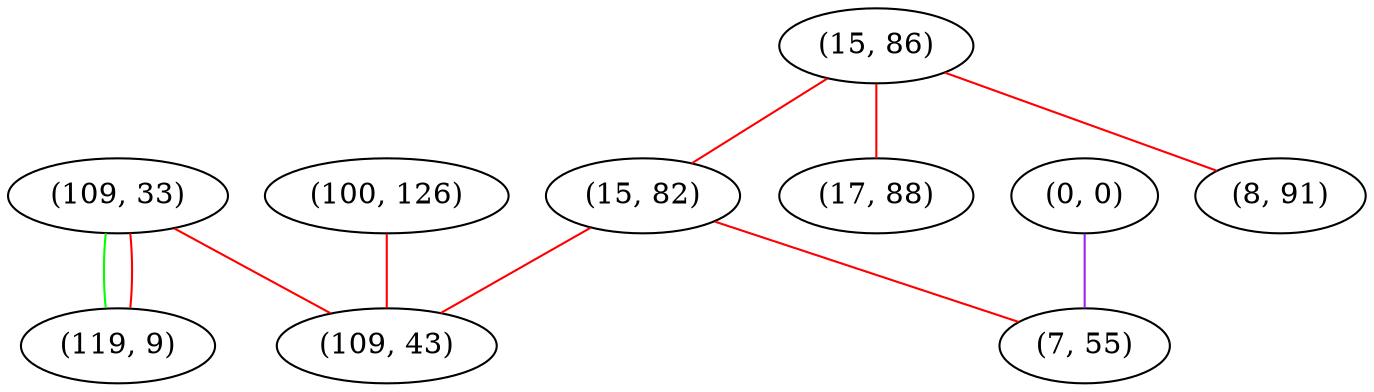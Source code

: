 graph "" {
"(109, 33)";
"(15, 86)";
"(0, 0)";
"(100, 126)";
"(17, 88)";
"(15, 82)";
"(8, 91)";
"(119, 9)";
"(7, 55)";
"(109, 43)";
"(109, 33)" -- "(119, 9)"  [color=green, key=0, weight=2];
"(109, 33)" -- "(119, 9)"  [color=red, key=1, weight=1];
"(109, 33)" -- "(109, 43)"  [color=red, key=0, weight=1];
"(15, 86)" -- "(8, 91)"  [color=red, key=0, weight=1];
"(15, 86)" -- "(17, 88)"  [color=red, key=0, weight=1];
"(15, 86)" -- "(15, 82)"  [color=red, key=0, weight=1];
"(0, 0)" -- "(7, 55)"  [color=purple, key=0, weight=4];
"(100, 126)" -- "(109, 43)"  [color=red, key=0, weight=1];
"(15, 82)" -- "(7, 55)"  [color=red, key=0, weight=1];
"(15, 82)" -- "(109, 43)"  [color=red, key=0, weight=1];
}
